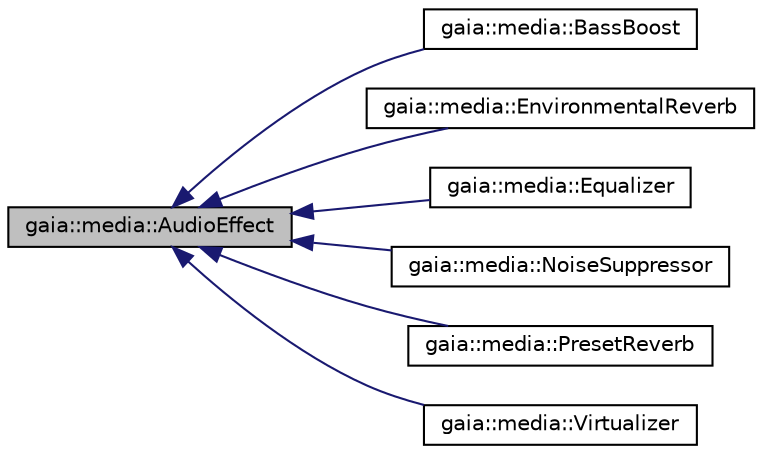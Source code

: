 digraph G
{
  edge [fontname="Helvetica",fontsize="10",labelfontname="Helvetica",labelfontsize="10"];
  node [fontname="Helvetica",fontsize="10",shape=record];
  rankdir=LR;
  Node1 [label="gaia::media::AudioEffect",height=0.2,width=0.4,color="black", fillcolor="grey75", style="filled" fontcolor="black"];
  Node1 -> Node2 [dir=back,color="midnightblue",fontsize="10",style="solid",fontname="Helvetica"];
  Node2 [label="gaia::media::BassBoost",height=0.2,width=0.4,color="black", fillcolor="white", style="filled",URL="$d4/d54/classgaia_1_1media_1_1_bass_boost.html",tooltip="Bass boost is an audio effect to boost or amplify low frequencies of the sound."];
  Node1 -> Node3 [dir=back,color="midnightblue",fontsize="10",style="solid",fontname="Helvetica"];
  Node3 [label="gaia::media::EnvironmentalReverb",height=0.2,width=0.4,color="black", fillcolor="white", style="filled",URL="$d0/dc3/classgaia_1_1media_1_1_environmental_reverb.html",tooltip="A sound generated within a room travels in many directions."];
  Node1 -> Node4 [dir=back,color="midnightblue",fontsize="10",style="solid",fontname="Helvetica"];
  Node4 [label="gaia::media::Equalizer",height=0.2,width=0.4,color="black", fillcolor="white", style="filled",URL="$d8/dec/classgaia_1_1media_1_1_equalizer.html",tooltip="An Equalizer is used to alter the frequency response of a particular music source or of the main outp..."];
  Node1 -> Node5 [dir=back,color="midnightblue",fontsize="10",style="solid",fontname="Helvetica"];
  Node5 [label="gaia::media::NoiseSuppressor",height=0.2,width=0.4,color="black", fillcolor="white", style="filled",URL="$d2/dd7/classgaia_1_1media_1_1_noise_suppressor.html",tooltip="Noise Suppressor (NS)."];
  Node1 -> Node6 [dir=back,color="midnightblue",fontsize="10",style="solid",fontname="Helvetica"];
  Node6 [label="gaia::media::PresetReverb",height=0.2,width=0.4,color="black", fillcolor="white", style="filled",URL="$d6/d4d/classgaia_1_1media_1_1_preset_reverb.html",tooltip="A sound generated within a room travels in many directions."];
  Node1 -> Node7 [dir=back,color="midnightblue",fontsize="10",style="solid",fontname="Helvetica"];
  Node7 [label="gaia::media::Virtualizer",height=0.2,width=0.4,color="black", fillcolor="white", style="filled",URL="$df/daf/classgaia_1_1media_1_1_virtualizer.html",tooltip="An audio virtualizer is a general name for an effect to spatialize audio channels."];
}

